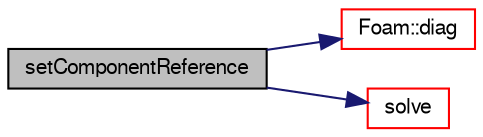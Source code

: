 digraph "setComponentReference"
{
  bgcolor="transparent";
  edge [fontname="FreeSans",fontsize="10",labelfontname="FreeSans",labelfontsize="10"];
  node [fontname="FreeSans",fontsize="10",shape=record];
  rankdir="LR";
  Node3117 [label="setComponentReference",height=0.2,width=0.4,color="black", fillcolor="grey75", style="filled", fontcolor="black"];
  Node3117 -> Node3118 [color="midnightblue",fontsize="10",style="solid",fontname="FreeSans"];
  Node3118 [label="Foam::diag",height=0.2,width=0.4,color="red",URL="$a21124.html#a8cdb0ba0633c91ed7041368519cd217c"];
  Node3117 -> Node3123 [color="midnightblue",fontsize="10",style="solid",fontname="FreeSans"];
  Node3123 [label="solve",height=0.2,width=0.4,color="red",URL="$a22358.html#ace6ad0aabbb750340fa4fb39990fd7cb",tooltip="Solve returning the solution statistics. "];
}
